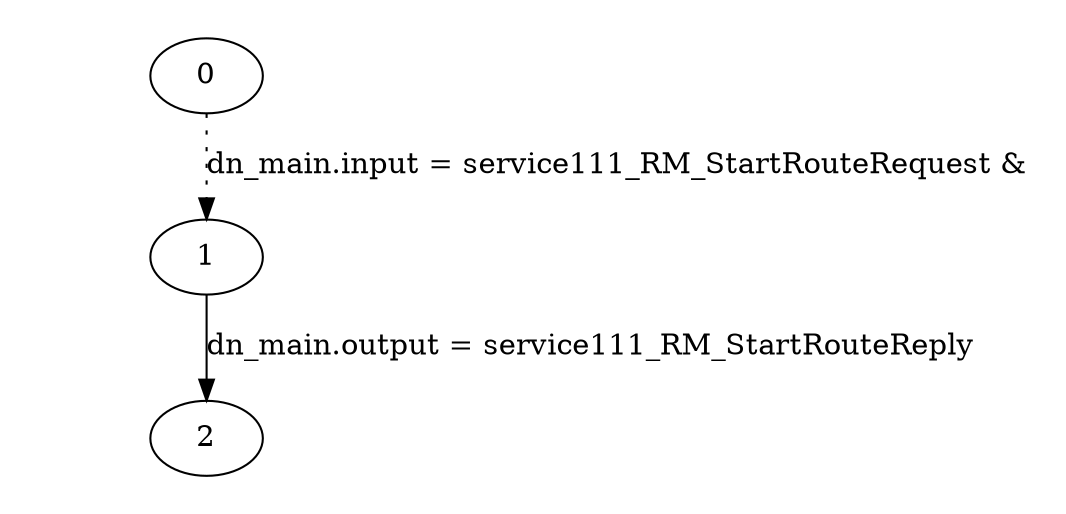 digraph plan_fsm {
ratio="1.3";
margin="0.2";
size="8.0,11.4";
"0" -> "1" [style=dotted label="dn_main.input = service111_RM_StartRouteRequest &\n"]
"1" -> "2" [label="dn_main.output = service111_RM_StartRouteReply"]
}

